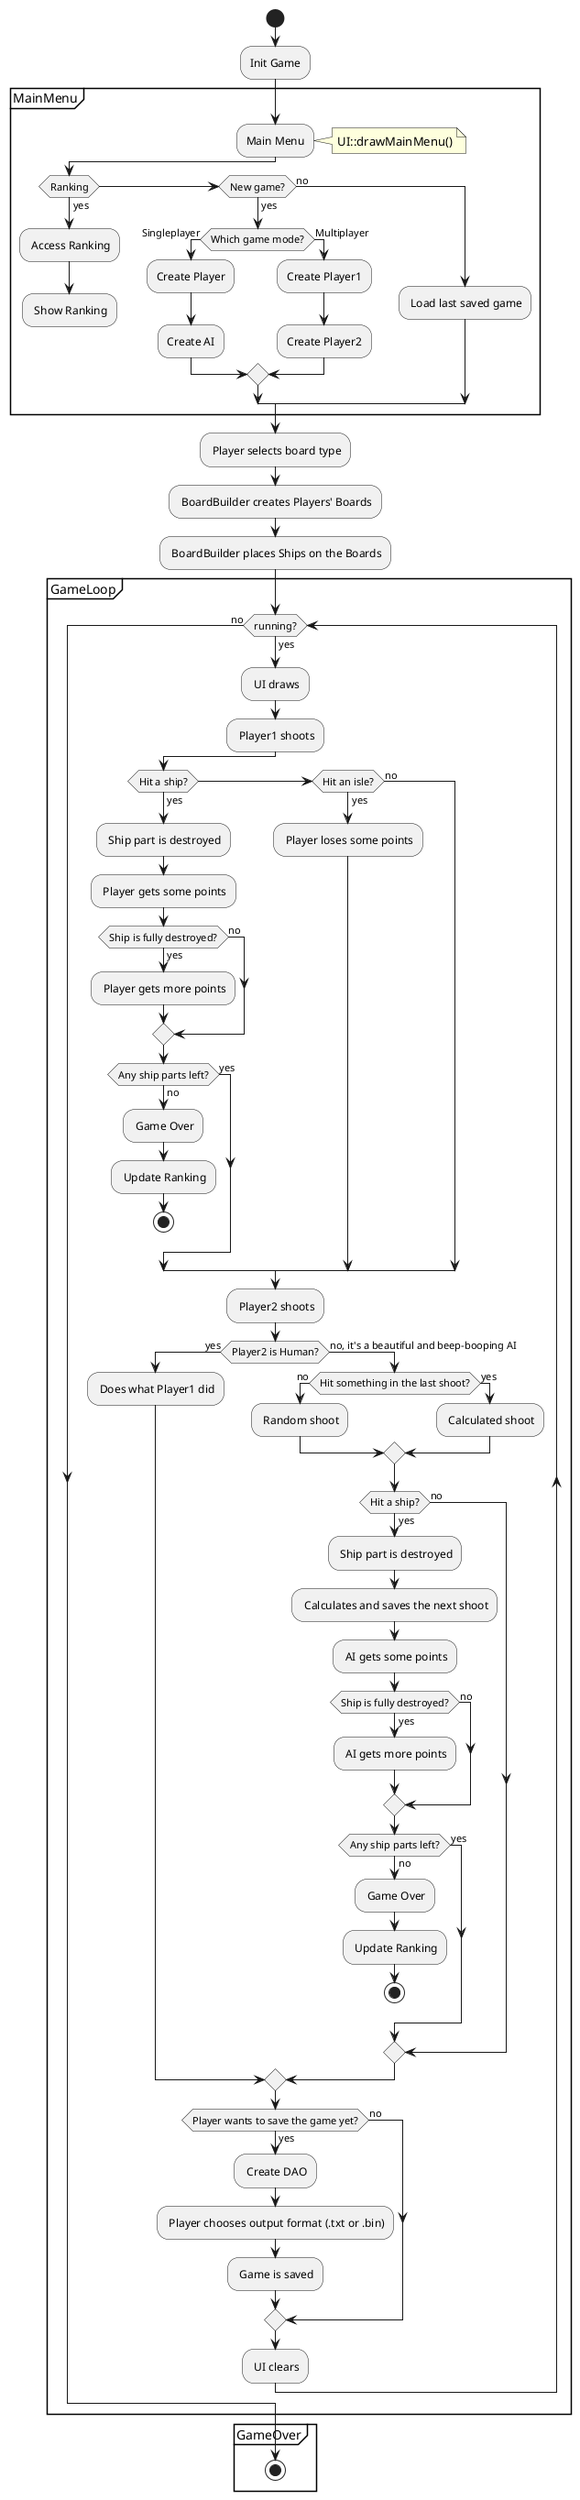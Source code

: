 @startuml Activity
start

:Init Game;

partition MainMenu {
    :Main Menu;
    note right
        UI::drawMainMenu()
    end note
    if (Ranking) then (yes)
        : Access Ranking;
        : Show Ranking;
        detach
    else if (New game?) then (yes)
        if(Which game mode?) then (Singleplayer)
            :Create Player;
            :Create AI;
        else(Multiplayer)
            :Create Player1;
            :Create Player2;
        endif
    else (no)
        : Load last saved game;
    endif
}

: Player selects board type;
: BoardBuilder creates Players' Boards;
: BoardBuilder places Ships on the Boards;

partition GameLoop {
    while (running?) is (yes)
        : UI draws;
        : Player1 shoots;
            if (Hit a ship?) then (yes)
                : Ship part is destroyed;
                : Player gets some points;
                    if(Ship is fully destroyed?) then (yes)
                        : Player gets more points;
                    else (no)
                    endif
                if(Any ship parts left?) then (no)
                    : Game Over;
                    : Update Ranking;
                    stop
                else (yes)
                endif
            else if (Hit an isle?) then (yes)
                : Player loses some points;
            else (no)
            endif
        : Player2 shoots;
            if (Player2 is Human?) then (yes)
                : Does what Player1 did;
            else (no, it's a beautiful and beep-booping AI)
                if (Hit something in the last shoot?) then (no)
                    : Random shoot;
                else (yes)
                    : Calculated shoot;
                endif
                if(Hit a ship?) then (yes)
                    : Ship part is destroyed;
                    : Calculates and saves the next shoot;
                    : AI gets some points;
                    if(Ship is fully destroyed?) then (yes)
                        : AI gets more points;
                    else (no)
                    endif
                    if(Any ship parts left?) then (no)
                        : Game Over;
                        : Update Ranking;
                        stop
                    else (yes)
                    endif
                else (no)
                endif
            endif
        if(Player wants to save the game yet?) then (yes)
            : Create DAO;
            : Player chooses output format (.txt or .bin);
            : Game is saved;
        else(no)
        endif 
        : UI clears;
    endwhile (no)
}

partition GameOver {
    stop
}

@enduml